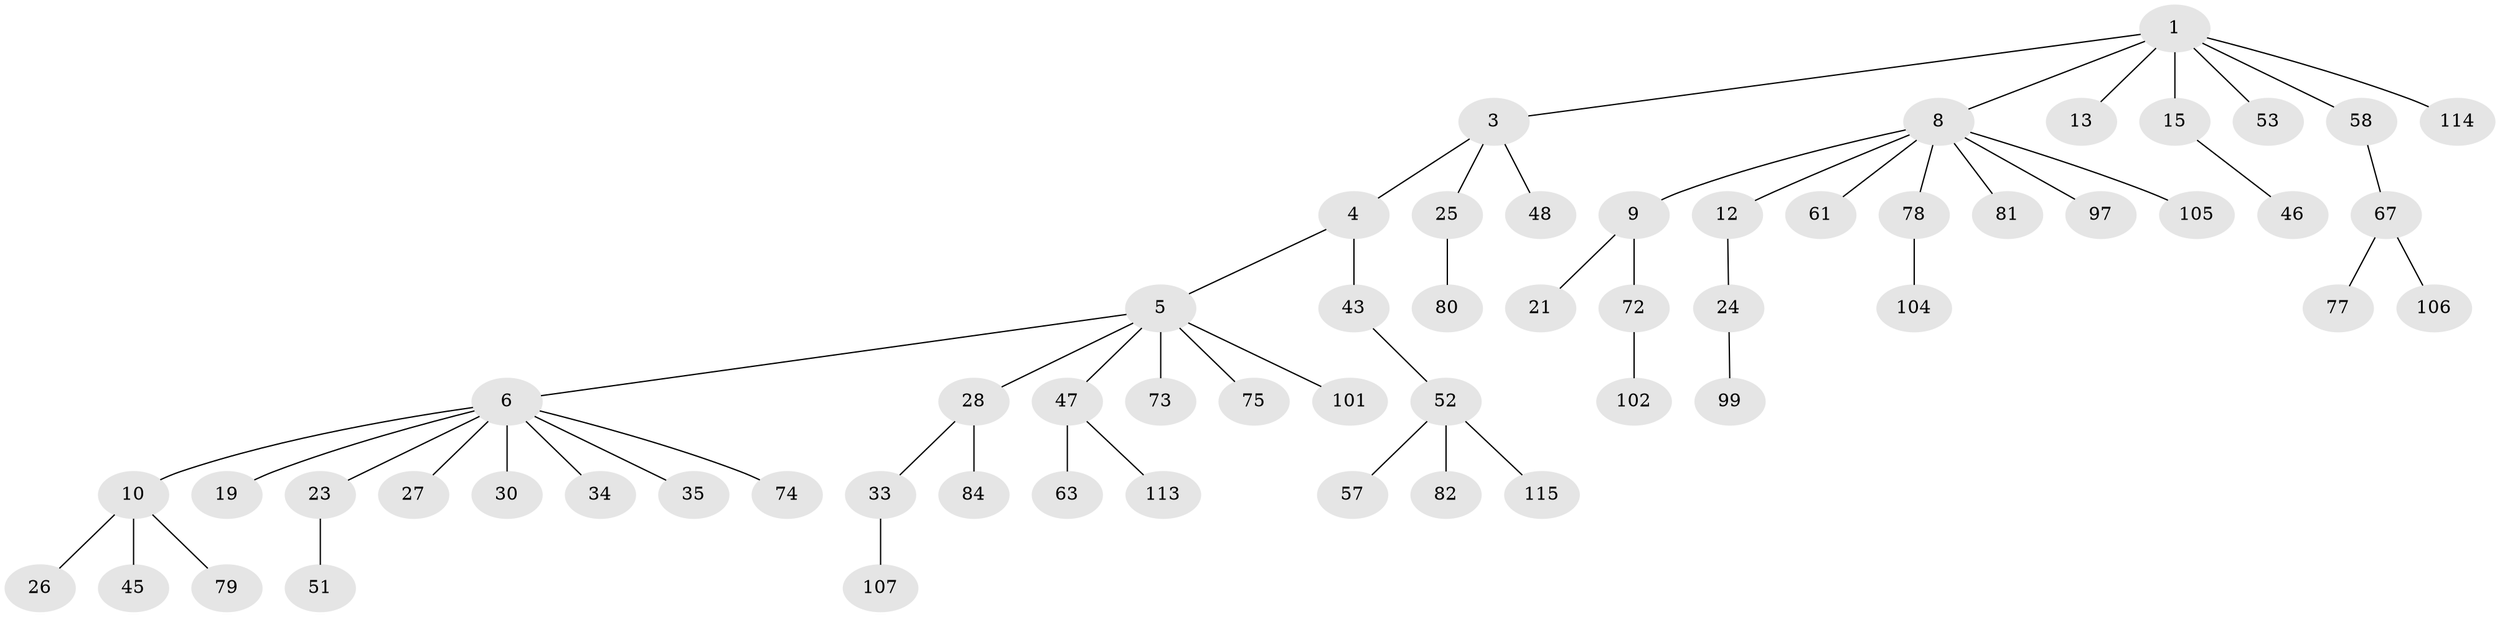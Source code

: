 // original degree distribution, {2: 0.28448275862068967, 4: 0.08620689655172414, 3: 0.09482758620689655, 8: 0.008620689655172414, 6: 0.017241379310344827, 5: 0.02586206896551724, 1: 0.4827586206896552}
// Generated by graph-tools (version 1.1) at 2025/15/03/09/25 04:15:28]
// undirected, 58 vertices, 57 edges
graph export_dot {
graph [start="1"]
  node [color=gray90,style=filled];
  1 [super="+2+7"];
  3 [super="+22"];
  4;
  5 [super="+11"];
  6 [super="+14+103"];
  8 [super="+17+29"];
  9 [super="+16+108"];
  10 [super="+20"];
  12;
  13;
  15;
  19;
  21;
  23;
  24 [super="+87+62"];
  25 [super="+32"];
  26 [super="+95"];
  27 [super="+116"];
  28 [super="+59+38"];
  30 [super="+91"];
  33 [super="+41+49+83"];
  34 [super="+89+55"];
  35 [super="+85"];
  43 [super="+65+70"];
  45;
  46;
  47 [super="+76"];
  48 [super="+71"];
  51;
  52;
  53;
  57 [super="+69+100"];
  58 [super="+64+96"];
  61;
  63;
  67 [super="+68"];
  72 [super="+110"];
  73 [super="+90"];
  74;
  75;
  77;
  78;
  79;
  80 [super="+88"];
  81;
  82;
  84;
  97;
  99;
  101;
  102;
  104;
  105;
  106;
  107;
  113;
  114;
  115;
  1 -- 58;
  1 -- 3;
  1 -- 53;
  1 -- 114;
  1 -- 8;
  1 -- 13;
  1 -- 15;
  3 -- 4;
  3 -- 48;
  3 -- 25;
  4 -- 5;
  4 -- 43;
  5 -- 6;
  5 -- 101;
  5 -- 73;
  5 -- 75;
  5 -- 28;
  5 -- 47;
  6 -- 10;
  6 -- 23;
  6 -- 27;
  6 -- 34;
  6 -- 74;
  6 -- 19;
  6 -- 35;
  6 -- 30;
  8 -- 9;
  8 -- 12;
  8 -- 97;
  8 -- 81;
  8 -- 105;
  8 -- 61;
  8 -- 78;
  9 -- 21;
  9 -- 72;
  10 -- 26;
  10 -- 45;
  10 -- 79;
  12 -- 24;
  15 -- 46;
  23 -- 51;
  24 -- 99;
  25 -- 80;
  28 -- 33;
  28 -- 84;
  33 -- 107;
  43 -- 52;
  47 -- 63;
  47 -- 113;
  52 -- 57;
  52 -- 82;
  52 -- 115;
  58 -- 67;
  67 -- 106;
  67 -- 77;
  72 -- 102;
  78 -- 104;
}
